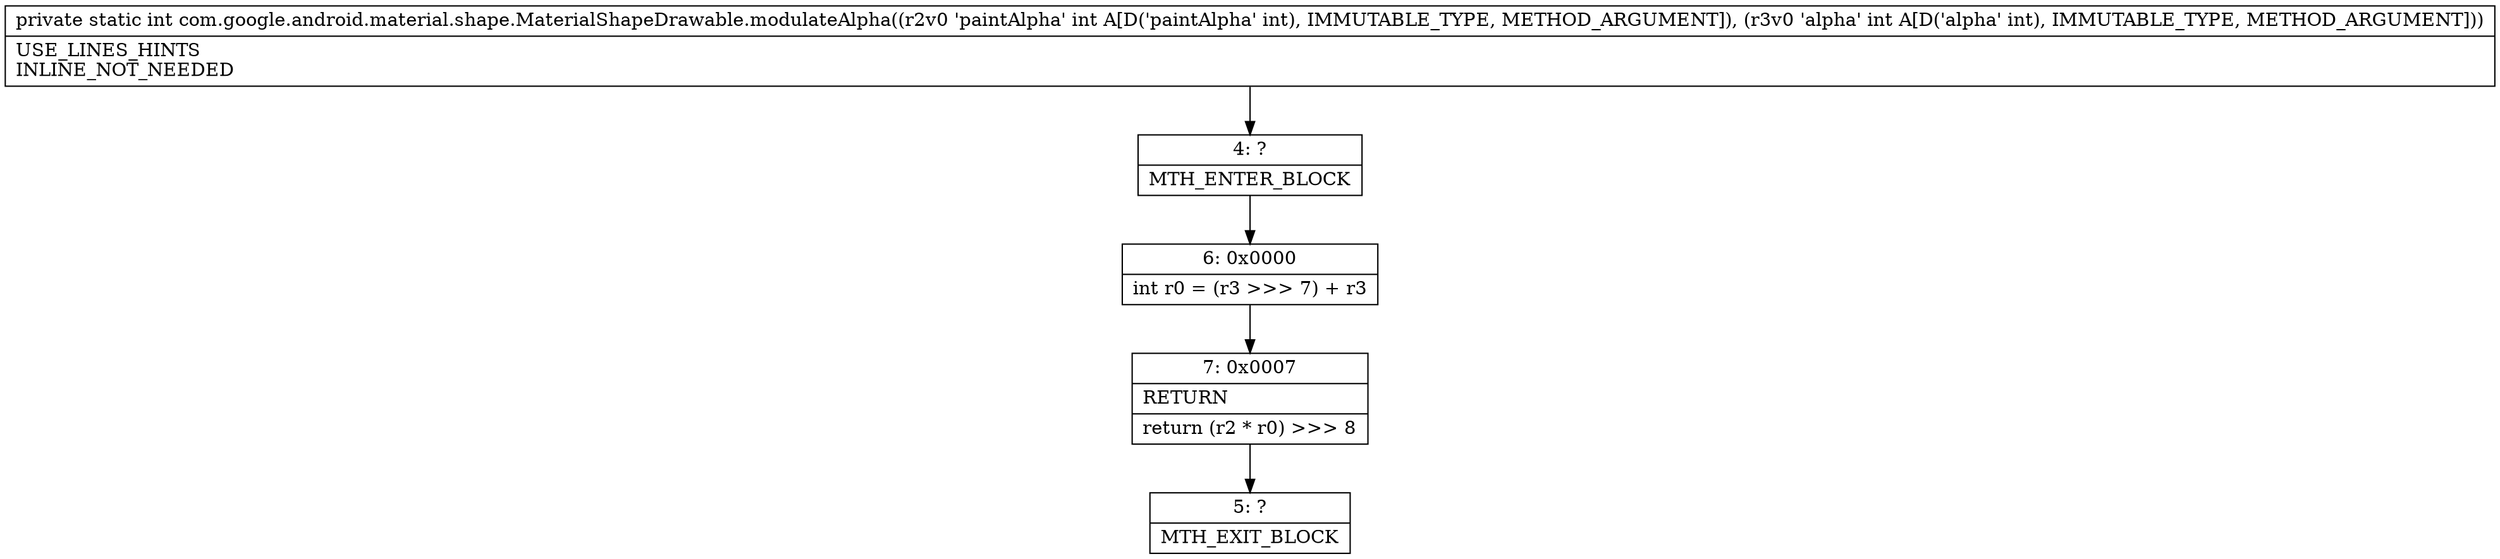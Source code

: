 digraph "CFG forcom.google.android.material.shape.MaterialShapeDrawable.modulateAlpha(II)I" {
Node_4 [shape=record,label="{4\:\ ?|MTH_ENTER_BLOCK\l}"];
Node_6 [shape=record,label="{6\:\ 0x0000|int r0 = (r3 \>\>\> 7) + r3\l}"];
Node_7 [shape=record,label="{7\:\ 0x0007|RETURN\l|return (r2 * r0) \>\>\> 8\l}"];
Node_5 [shape=record,label="{5\:\ ?|MTH_EXIT_BLOCK\l}"];
MethodNode[shape=record,label="{private static int com.google.android.material.shape.MaterialShapeDrawable.modulateAlpha((r2v0 'paintAlpha' int A[D('paintAlpha' int), IMMUTABLE_TYPE, METHOD_ARGUMENT]), (r3v0 'alpha' int A[D('alpha' int), IMMUTABLE_TYPE, METHOD_ARGUMENT]))  | USE_LINES_HINTS\lINLINE_NOT_NEEDED\l}"];
MethodNode -> Node_4;Node_4 -> Node_6;
Node_6 -> Node_7;
Node_7 -> Node_5;
}

